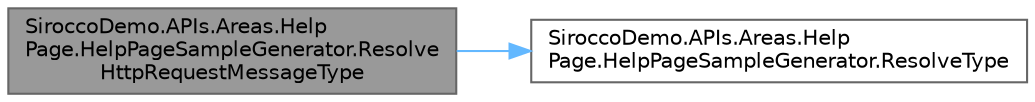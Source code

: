 digraph "SiroccoDemo.APIs.Areas.HelpPage.HelpPageSampleGenerator.ResolveHttpRequestMessageType"
{
 // LATEX_PDF_SIZE
  bgcolor="transparent";
  edge [fontname=Helvetica,fontsize=10,labelfontname=Helvetica,labelfontsize=10];
  node [fontname=Helvetica,fontsize=10,shape=box,height=0.2,width=0.4];
  rankdir="LR";
  Node1 [id="Node000001",label="SiroccoDemo.APIs.Areas.Help\lPage.HelpPageSampleGenerator.Resolve\lHttpRequestMessageType",height=0.2,width=0.4,color="gray40", fillcolor="grey60", style="filled", fontcolor="black",tooltip="Resolves the actual type of System.Net.Http.ObjectContent<T> passed to the System...."];
  Node1 -> Node2 [id="edge1_Node000001_Node000002",color="steelblue1",style="solid",tooltip=" "];
  Node2 [id="Node000002",label="SiroccoDemo.APIs.Areas.Help\lPage.HelpPageSampleGenerator.ResolveType",height=0.2,width=0.4,color="grey40", fillcolor="white", style="filled",URL="$class_sirocco_demo_1_1_a_p_is_1_1_areas_1_1_help_page_1_1_help_page_sample_generator.html#aac36a2ef19e232f01c5054d4085c3503",tooltip="Resolves the type of the action parameter or return value when HttpRequestMessage or HttpResponseMess..."];
}
